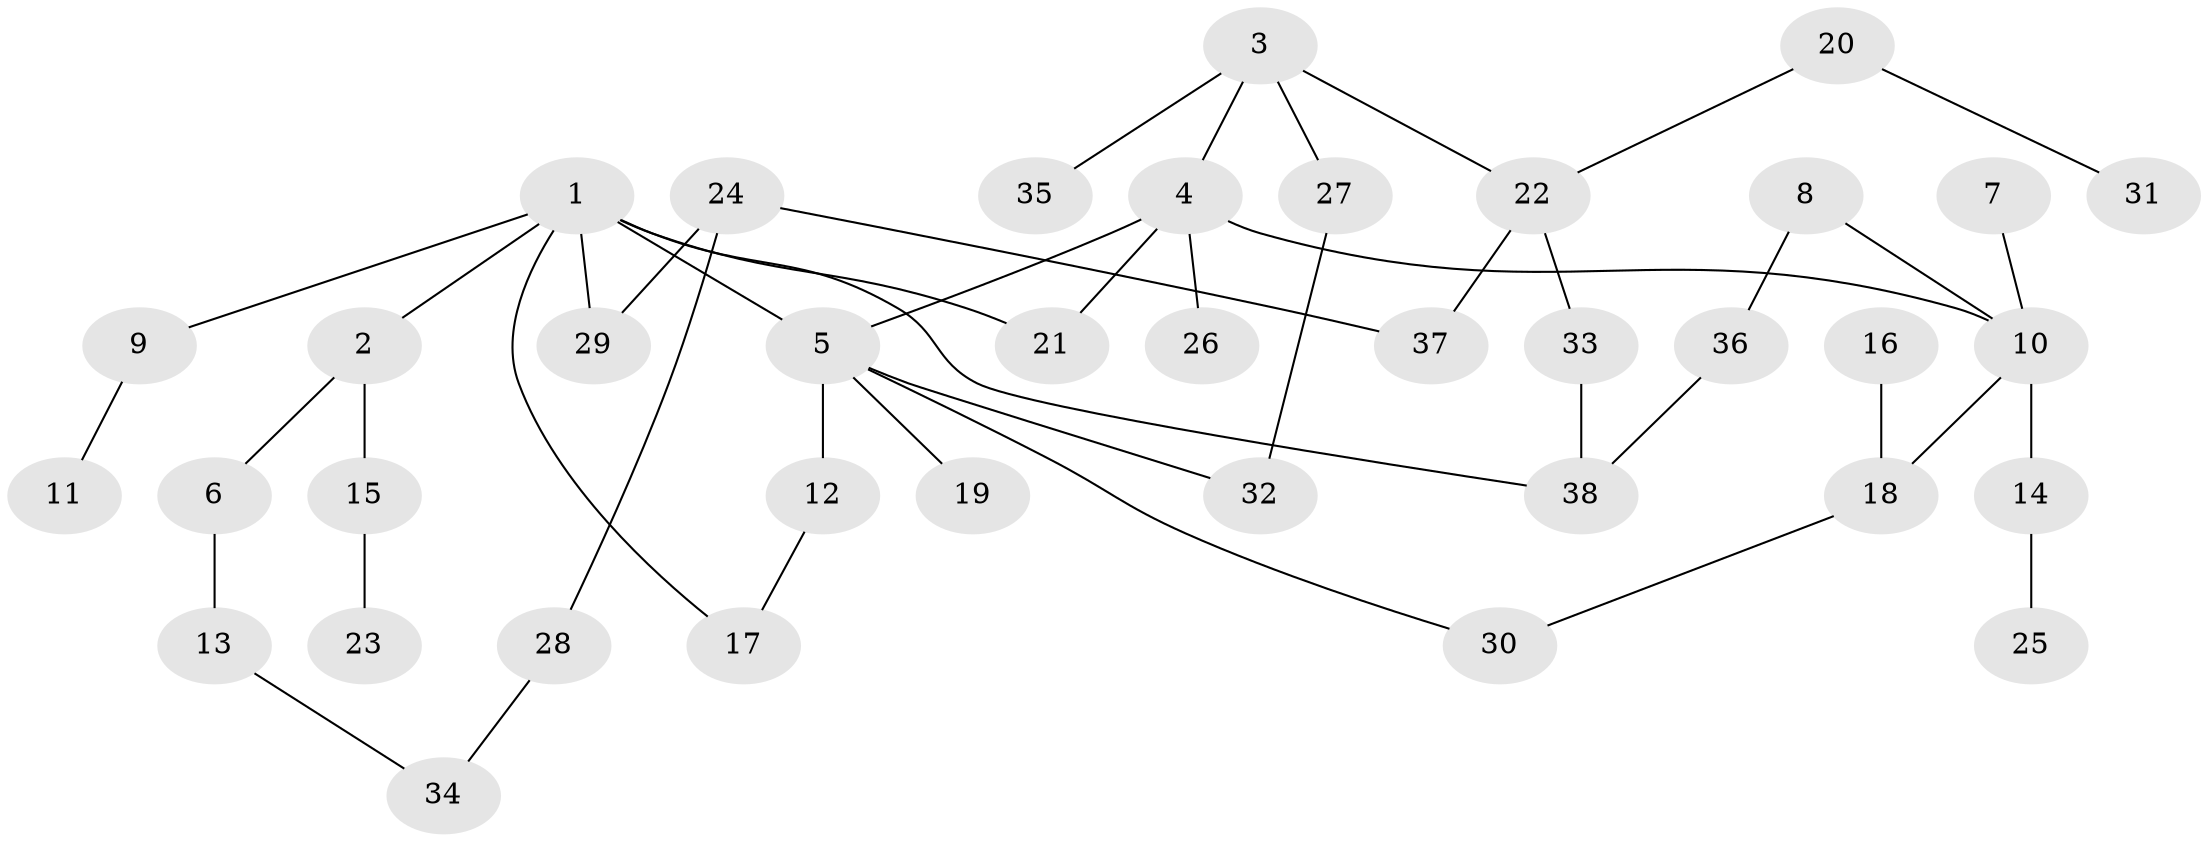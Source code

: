 // original degree distribution, {4: 0.12, 5: 0.02666666666666667, 3: 0.13333333333333333, 2: 0.38666666666666666, 6: 0.013333333333333334, 1: 0.32}
// Generated by graph-tools (version 1.1) at 2025/01/03/09/25 03:01:10]
// undirected, 38 vertices, 45 edges
graph export_dot {
graph [start="1"]
  node [color=gray90,style=filled];
  1;
  2;
  3;
  4;
  5;
  6;
  7;
  8;
  9;
  10;
  11;
  12;
  13;
  14;
  15;
  16;
  17;
  18;
  19;
  20;
  21;
  22;
  23;
  24;
  25;
  26;
  27;
  28;
  29;
  30;
  31;
  32;
  33;
  34;
  35;
  36;
  37;
  38;
  1 -- 2 [weight=1.0];
  1 -- 5 [weight=1.0];
  1 -- 9 [weight=1.0];
  1 -- 17 [weight=1.0];
  1 -- 21 [weight=1.0];
  1 -- 29 [weight=1.0];
  1 -- 38 [weight=1.0];
  2 -- 6 [weight=1.0];
  2 -- 15 [weight=1.0];
  3 -- 4 [weight=1.0];
  3 -- 22 [weight=1.0];
  3 -- 27 [weight=1.0];
  3 -- 35 [weight=1.0];
  4 -- 5 [weight=1.0];
  4 -- 10 [weight=1.0];
  4 -- 21 [weight=1.0];
  4 -- 26 [weight=1.0];
  5 -- 12 [weight=1.0];
  5 -- 19 [weight=1.0];
  5 -- 30 [weight=1.0];
  5 -- 32 [weight=1.0];
  6 -- 13 [weight=1.0];
  7 -- 10 [weight=1.0];
  8 -- 10 [weight=1.0];
  8 -- 36 [weight=1.0];
  9 -- 11 [weight=1.0];
  10 -- 14 [weight=1.0];
  10 -- 18 [weight=1.0];
  12 -- 17 [weight=1.0];
  13 -- 34 [weight=1.0];
  14 -- 25 [weight=1.0];
  15 -- 23 [weight=1.0];
  16 -- 18 [weight=1.0];
  18 -- 30 [weight=1.0];
  20 -- 22 [weight=1.0];
  20 -- 31 [weight=1.0];
  22 -- 33 [weight=1.0];
  22 -- 37 [weight=1.0];
  24 -- 28 [weight=1.0];
  24 -- 29 [weight=1.0];
  24 -- 37 [weight=1.0];
  27 -- 32 [weight=1.0];
  28 -- 34 [weight=1.0];
  33 -- 38 [weight=1.0];
  36 -- 38 [weight=1.0];
}
